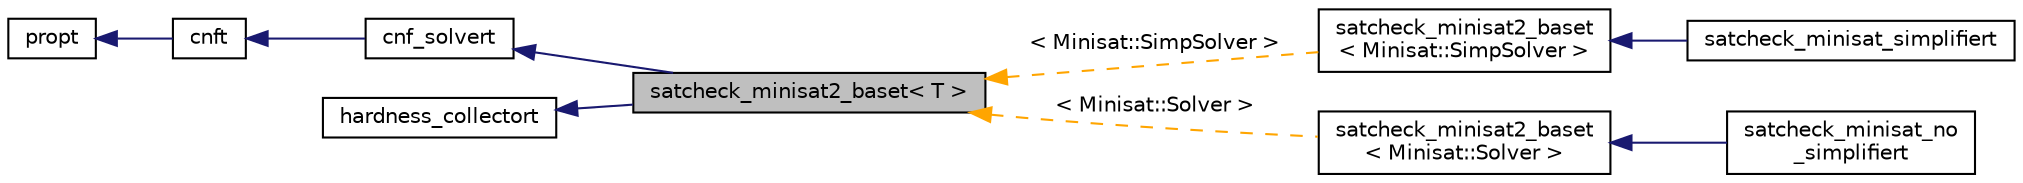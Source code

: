 digraph "satcheck_minisat2_baset&lt; T &gt;"
{
 // LATEX_PDF_SIZE
  bgcolor="transparent";
  edge [fontname="Helvetica",fontsize="10",labelfontname="Helvetica",labelfontsize="10"];
  node [fontname="Helvetica",fontsize="10",shape=record];
  rankdir="LR";
  Node1 [label="satcheck_minisat2_baset\< T \>",height=0.2,width=0.4,color="black", fillcolor="grey75", style="filled", fontcolor="black",tooltip=" "];
  Node2 -> Node1 [dir="back",color="midnightblue",fontsize="10",style="solid",fontname="Helvetica"];
  Node2 [label="cnf_solvert",height=0.2,width=0.4,color="black",URL="$classcnf__solvert.html",tooltip=" "];
  Node3 -> Node2 [dir="back",color="midnightblue",fontsize="10",style="solid",fontname="Helvetica"];
  Node3 [label="cnft",height=0.2,width=0.4,color="black",URL="$classcnft.html",tooltip=" "];
  Node4 -> Node3 [dir="back",color="midnightblue",fontsize="10",style="solid",fontname="Helvetica"];
  Node4 [label="propt",height=0.2,width=0.4,color="black",URL="$classpropt.html",tooltip="TO_BE_DOCUMENTED."];
  Node5 -> Node1 [dir="back",color="midnightblue",fontsize="10",style="solid",fontname="Helvetica"];
  Node5 [label="hardness_collectort",height=0.2,width=0.4,color="black",URL="$classhardness__collectort.html",tooltip=" "];
  Node1 -> Node6 [dir="back",color="orange",fontsize="10",style="dashed",label=" \< Minisat::SimpSolver \>" ,fontname="Helvetica"];
  Node6 [label="satcheck_minisat2_baset\l\< Minisat::SimpSolver \>",height=0.2,width=0.4,color="black",URL="$classsatcheck__minisat2__baset.html",tooltip=" "];
  Node6 -> Node7 [dir="back",color="midnightblue",fontsize="10",style="solid",fontname="Helvetica"];
  Node7 [label="satcheck_minisat_simplifiert",height=0.2,width=0.4,color="black",URL="$classsatcheck__minisat__simplifiert.html",tooltip=" "];
  Node1 -> Node8 [dir="back",color="orange",fontsize="10",style="dashed",label=" \< Minisat::Solver \>" ,fontname="Helvetica"];
  Node8 [label="satcheck_minisat2_baset\l\< Minisat::Solver \>",height=0.2,width=0.4,color="black",URL="$classsatcheck__minisat2__baset.html",tooltip=" "];
  Node8 -> Node9 [dir="back",color="midnightblue",fontsize="10",style="solid",fontname="Helvetica"];
  Node9 [label="satcheck_minisat_no\l_simplifiert",height=0.2,width=0.4,color="black",URL="$classsatcheck__minisat__no__simplifiert.html",tooltip=" "];
}
